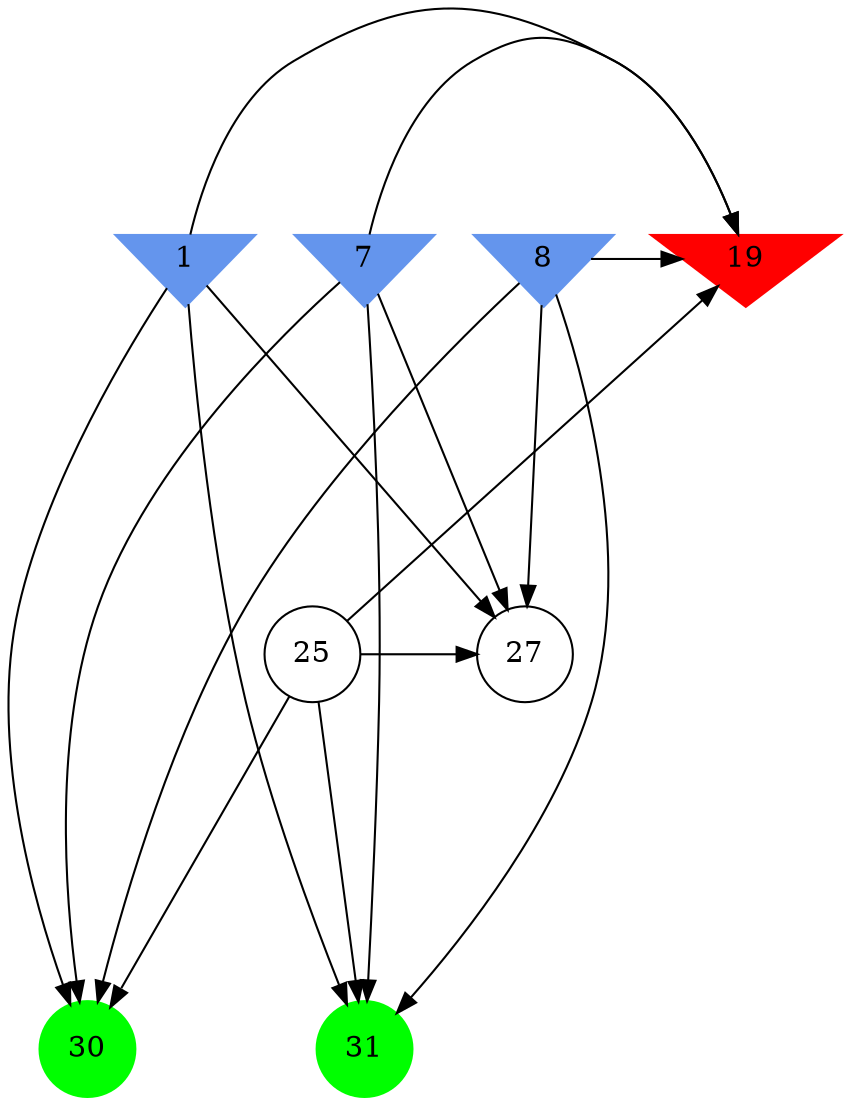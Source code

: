 digraph brain {
	ranksep=2.0;
	1 [shape=invtriangle,style=filled,color=cornflowerblue];
	7 [shape=invtriangle,style=filled,color=cornflowerblue];
	8 [shape=invtriangle,style=filled,color=cornflowerblue];
	19 [shape=invtriangle,style=filled,color=red];
	25 [shape=circle,color=black];
	27 [shape=circle,color=black];
	30 [shape=circle,style=filled,color=green];
	31 [shape=circle,style=filled,color=green];
	8	->	27;
	8	->	31;
	8	->	30;
	8	->	19;
	25	->	27;
	25	->	31;
	25	->	30;
	25	->	19;
	1	->	27;
	1	->	31;
	1	->	30;
	1	->	19;
	7	->	27;
	7	->	31;
	7	->	30;
	7	->	19;
	{ rank=same; 1; 7; 8; 19; }
	{ rank=same; 25; 27; }
	{ rank=same; 30; 31; }
}
